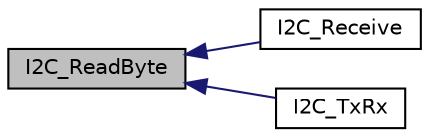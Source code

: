 digraph "I2C_ReadByte"
{
  edge [fontname="Helvetica",fontsize="10",labelfontname="Helvetica",labelfontsize="10"];
  node [fontname="Helvetica",fontsize="10",shape=record];
  rankdir="LR";
  Node3 [label="I2C_ReadByte",height=0.2,width=0.4,color="black", fillcolor="grey75", style="filled", fontcolor="black"];
  Node3 -> Node4 [dir="back",color="midnightblue",fontsize="10",style="solid",fontname="Helvetica"];
  Node4 [label="I2C_Receive",height=0.2,width=0.4,color="black", fillcolor="white", style="filled",URL="$i2c_8c.html#a7dd101b0896d33d24748ee155fb4b2a3",tooltip="Read data from the. "];
  Node3 -> Node5 [dir="back",color="midnightblue",fontsize="10",style="solid",fontname="Helvetica"];
  Node5 [label="I2C_TxRx",height=0.2,width=0.4,color="black", fillcolor="white", style="filled",URL="$i2c_8c.html#a25e3863f83b01bc96b9788c045bd5d56",tooltip="Handle a combined write + read process over I2C to a target device. "];
}

